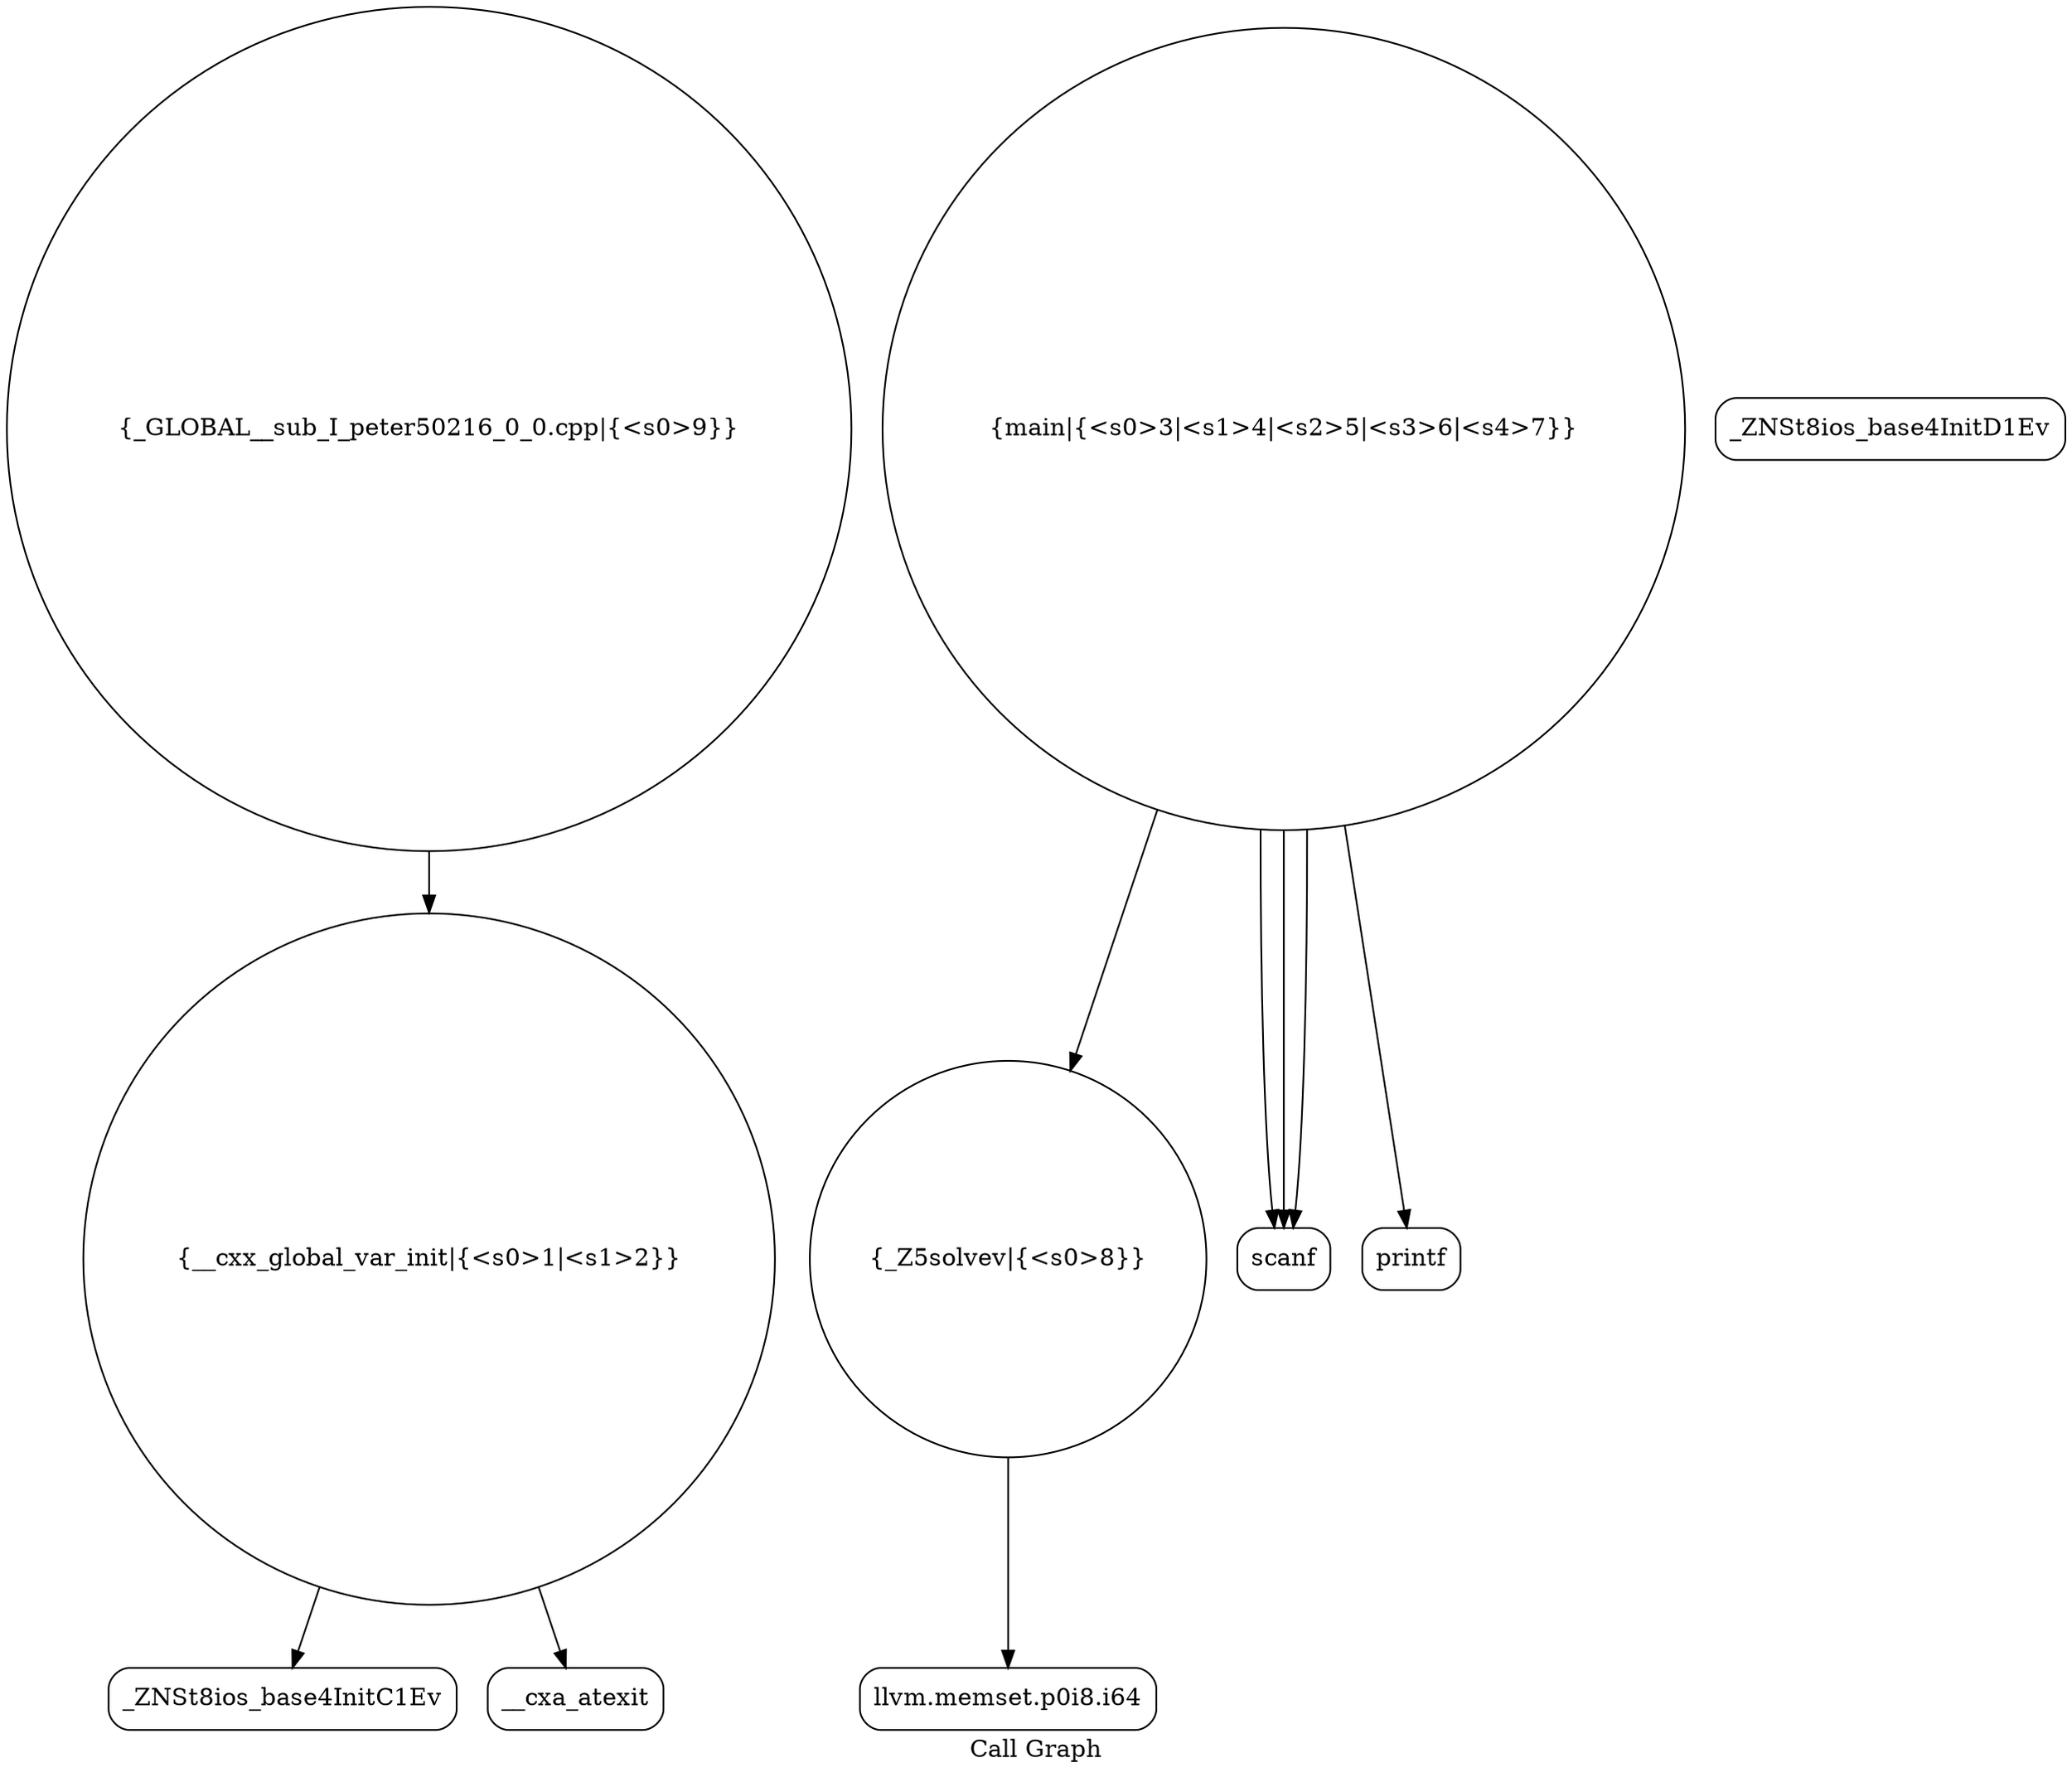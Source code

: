 digraph "Call Graph" {
	label="Call Graph";

	Node0x559b974e8be0 [shape=record,shape=circle,label="{__cxx_global_var_init|{<s0>1|<s1>2}}"];
	Node0x559b974e8be0:s0 -> Node0x559b974e9070[color=black];
	Node0x559b974e8be0:s1 -> Node0x559b974e9170[color=black];
	Node0x559b974e9370 [shape=record,shape=circle,label="{_Z5solvev|{<s0>8}}"];
	Node0x559b974e9370:s0 -> Node0x559b974e93f0[color=black];
	Node0x559b974e90f0 [shape=record,shape=Mrecord,label="{_ZNSt8ios_base4InitD1Ev}"];
	Node0x559b974e9470 [shape=record,shape=circle,label="{_GLOBAL__sub_I_peter50216_0_0.cpp|{<s0>9}}"];
	Node0x559b974e9470:s0 -> Node0x559b974e8be0[color=black];
	Node0x559b974e91f0 [shape=record,shape=circle,label="{main|{<s0>3|<s1>4|<s2>5|<s3>6|<s4>7}}"];
	Node0x559b974e91f0:s0 -> Node0x559b974e9270[color=black];
	Node0x559b974e91f0:s1 -> Node0x559b974e9270[color=black];
	Node0x559b974e91f0:s2 -> Node0x559b974e9270[color=black];
	Node0x559b974e91f0:s3 -> Node0x559b974e9370[color=black];
	Node0x559b974e91f0:s4 -> Node0x559b974e92f0[color=black];
	Node0x559b974e92f0 [shape=record,shape=Mrecord,label="{printf}"];
	Node0x559b974e9070 [shape=record,shape=Mrecord,label="{_ZNSt8ios_base4InitC1Ev}"];
	Node0x559b974e93f0 [shape=record,shape=Mrecord,label="{llvm.memset.p0i8.i64}"];
	Node0x559b974e9170 [shape=record,shape=Mrecord,label="{__cxa_atexit}"];
	Node0x559b974e9270 [shape=record,shape=Mrecord,label="{scanf}"];
}
